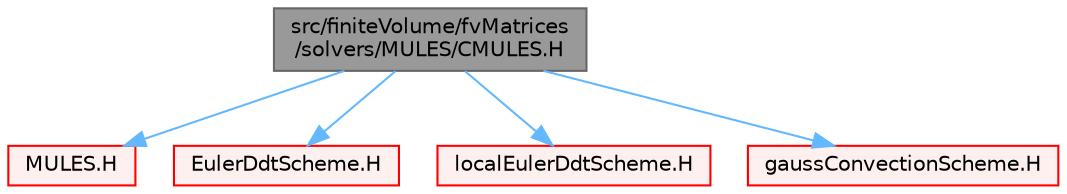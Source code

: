 digraph "src/finiteVolume/fvMatrices/solvers/MULES/CMULES.H"
{
 // LATEX_PDF_SIZE
  bgcolor="transparent";
  edge [fontname=Helvetica,fontsize=10,labelfontname=Helvetica,labelfontsize=10];
  node [fontname=Helvetica,fontsize=10,shape=box,height=0.2,width=0.4];
  Node1 [id="Node000001",label="src/finiteVolume/fvMatrices\l/solvers/MULES/CMULES.H",height=0.2,width=0.4,color="gray40", fillcolor="grey60", style="filled", fontcolor="black",tooltip="CMULES: Multidimensional universal limiter for explicit corrected implicit solution."];
  Node1 -> Node2 [id="edge1_Node000001_Node000002",color="steelblue1",style="solid",tooltip=" "];
  Node2 [id="Node000002",label="MULES.H",height=0.2,width=0.4,color="red", fillcolor="#FFF0F0", style="filled",URL="$MULES_8H.html",tooltip="MULES: Multidimensional universal limiter for explicit solution."];
  Node1 -> Node221 [id="edge2_Node000001_Node000221",color="steelblue1",style="solid",tooltip=" "];
  Node221 [id="Node000221",label="EulerDdtScheme.H",height=0.2,width=0.4,color="red", fillcolor="#FFF0F0", style="filled",URL="$EulerDdtScheme_8H.html",tooltip=" "];
  Node1 -> Node224 [id="edge3_Node000001_Node000224",color="steelblue1",style="solid",tooltip=" "];
  Node224 [id="Node000224",label="localEulerDdtScheme.H",height=0.2,width=0.4,color="red", fillcolor="#FFF0F0", style="filled",URL="$localEulerDdtScheme_8H.html",tooltip=" "];
  Node1 -> Node225 [id="edge4_Node000001_Node000225",color="steelblue1",style="solid",tooltip=" "];
  Node225 [id="Node000225",label="gaussConvectionScheme.H",height=0.2,width=0.4,color="red", fillcolor="#FFF0F0", style="filled",URL="$gaussConvectionScheme_8H.html",tooltip=" "];
}
